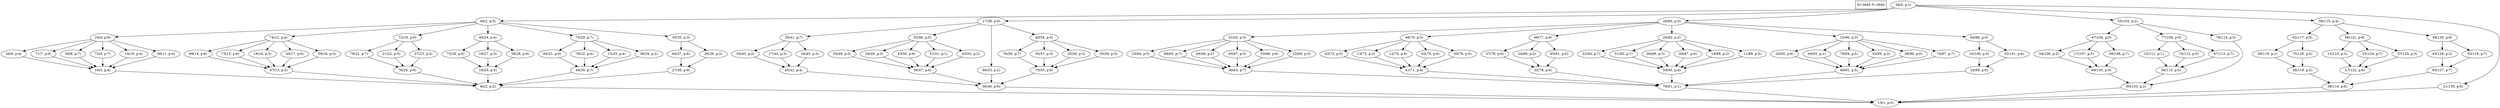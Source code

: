 digraph Task {
i [shape=box, label="D=3940 T=3940"]; 
0 [label="34(0, p:1)"];
1 [label="15(1, p:5)"];
2 [label="46(2, p:5)"];
3 [label="40(3, p:2)"];
4 [label="24(4, p:6)"];
5 [label="10(5, p:4)"];
6 [label="26(6, p:4)"];
7 [label="71(7, p:0)"];
8 [label="58(8, p:7)"];
9 [label="72(9, p:7)"];
10 [label="14(10, p:4)"];
11 [label="38(11, p:4)"];
12 [label="74(12, p:4)"];
13 [label="67(13, p:3)"];
14 [label="69(14, p:6)"];
15 [label="73(15, p:6)"];
16 [label="19(16, p:3)"];
17 [label="30(17, p:0)"];
18 [label="59(18, p:3)"];
19 [label="72(19, p:0)"];
20 [label="76(20, p:6)"];
21 [label="78(21, p:7)"];
22 [label="21(22, p:3)"];
23 [label="57(23, p:3)"];
24 [label="40(24, p:4)"];
25 [label="19(25, p:5)"];
26 [label="75(26, p:6)"];
27 [label="18(27, p:3)"];
28 [label="39(28, p:6)"];
29 [label="73(29, p:7)"];
30 [label="49(30, p:7)"];
31 [label="64(31, p:0)"];
32 [label="78(32, p:4)"];
33 [label="15(33, p:4)"];
34 [label="36(34, p:2)"];
35 [label="35(35, p:3)"];
36 [label="27(36, p:0)"];
37 [label="64(37, p:6)"];
38 [label="26(38, p:3)"];
39 [label="17(39, p:0)"];
40 [label="56(40, p:6)"];
41 [label="30(41, p:7)"];
42 [label="45(42, p:4)"];
43 [label="50(43, p:2)"];
44 [label="17(44, p:3)"];
45 [label="34(45, p:3)"];
46 [label="55(46, p:0)"];
47 [label="38(47, p:6)"];
48 [label="55(48, p:3)"];
49 [label="34(49, p:3)"];
50 [label="43(50, p:6)"];
51 [label="51(51, p:1)"];
52 [label="45(52, p:2)"];
53 [label="66(53, p:2)"];
54 [label="40(54, p:5)"];
55 [label="75(55, p:6)"];
56 [label="76(56, p:7)"];
57 [label="35(57, p:3)"];
58 [label="25(58, p:2)"];
59 [label="35(59, p:5)"];
60 [label="28(60, p:3)"];
61 [label="76(61, p:1)"];
62 [label="31(62, p:5)"];
63 [label="39(63, p:7)"];
64 [label="23(64, p:5)"];
65 [label="69(65, p:7)"];
66 [label="64(66, p:2)"];
67 [label="40(67, p:5)"];
68 [label="53(68, p:6)"];
69 [label="22(69, p:5)"];
70 [label="48(70, p:5)"];
71 [label="41(71, p:4)"];
72 [label="42(72, p:5)"];
73 [label="13(73, p:2)"];
74 [label="12(74, p:6)"];
75 [label="62(75, p:0)"];
76 [label="50(76, p:5)"];
77 [label="69(77, p:6)"];
78 [label="32(78, p:6)"];
79 [label="37(79, p:0)"];
80 [label="24(80, p:2)"];
81 [label="65(81, p:5)"];
82 [label="20(82, p:2)"];
83 [label="59(83, p:4)"];
84 [label="52(84, p:7)"];
85 [label="51(85, p:7)"];
86 [label="66(86, p:3)"];
87 [label="60(87, p:6)"];
88 [label="18(88, p:2)"];
89 [label="11(89, p:5)"];
90 [label="15(90, p:3)"];
91 [label="49(91, p:5)"];
92 [label="20(92, p:6)"];
93 [label="49(93, p:1)"];
94 [label="78(94, p:5)"];
95 [label="33(95, p:3)"];
96 [label="38(96, p:0)"];
97 [label="74(97, p:7)"];
98 [label="64(98, p:0)"];
99 [label="24(99, p:6)"];
100 [label="16(100, p:5)"];
101 [label="32(101, p:6)"];
102 [label="55(102, p:2)"];
103 [label="60(103, p:2)"];
104 [label="47(104, p:0)"];
105 [label="69(105, p:0)"];
106 [label="54(106, p:2)"];
107 [label="17(107, p:5)"];
108 [label="59(108, p:7)"];
109 [label="77(109, p:0)"];
110 [label="56(110, p:5)"];
111 [label="15(111, p:1)"];
112 [label="74(112, p:5)"];
113 [label="67(113, p:7)"];
114 [label="76(114, p:5)"];
115 [label="58(115, p:4)"];
116 [label="38(116, p:6)"];
117 [label="62(117, p:0)"];
118 [label="38(118, p:2)"];
119 [label="58(119, p:1)"];
120 [label="75(120, p:5)"];
121 [label="56(121, p:6)"];
122 [label="27(122, p:6)"];
123 [label="15(123, p:3)"];
124 [label="25(124, p:7)"];
125 [label="37(125, p:3)"];
126 [label="39(126, p:6)"];
127 [label="65(127, p:7)"];
128 [label="43(128, p:3)"];
129 [label="35(129, p:7)"];
130 [label="21(130, p:6)"];
0 -> 2;
0 -> 39;
0 -> 60;
0 -> 102;
0 -> 115;
0 -> 130;
2 -> 4;
2 -> 12;
2 -> 19;
2 -> 24;
2 -> 29;
2 -> 35;
3 -> 1;
4 -> 6;
4 -> 7;
4 -> 8;
4 -> 9;
4 -> 10;
4 -> 11;
5 -> 3;
6 -> 5;
7 -> 5;
8 -> 5;
9 -> 5;
10 -> 5;
11 -> 5;
12 -> 14;
12 -> 15;
12 -> 16;
12 -> 17;
12 -> 18;
13 -> 3;
14 -> 13;
15 -> 13;
16 -> 13;
17 -> 13;
18 -> 13;
19 -> 21;
19 -> 22;
19 -> 23;
20 -> 3;
21 -> 20;
22 -> 20;
23 -> 20;
24 -> 26;
24 -> 27;
24 -> 28;
25 -> 3;
26 -> 25;
27 -> 25;
28 -> 25;
29 -> 31;
29 -> 32;
29 -> 33;
29 -> 34;
30 -> 3;
31 -> 30;
32 -> 30;
33 -> 30;
34 -> 30;
35 -> 37;
35 -> 38;
36 -> 3;
37 -> 36;
38 -> 36;
39 -> 41;
39 -> 46;
39 -> 53;
39 -> 54;
40 -> 1;
41 -> 43;
41 -> 44;
41 -> 45;
42 -> 40;
43 -> 42;
44 -> 42;
45 -> 42;
46 -> 48;
46 -> 49;
46 -> 50;
46 -> 51;
46 -> 52;
47 -> 40;
48 -> 47;
49 -> 47;
50 -> 47;
51 -> 47;
52 -> 47;
53 -> 40;
54 -> 56;
54 -> 57;
54 -> 58;
54 -> 59;
55 -> 40;
56 -> 55;
57 -> 55;
58 -> 55;
59 -> 55;
60 -> 62;
60 -> 70;
60 -> 77;
60 -> 82;
60 -> 90;
60 -> 98;
61 -> 1;
62 -> 64;
62 -> 65;
62 -> 66;
62 -> 67;
62 -> 68;
62 -> 69;
63 -> 61;
64 -> 63;
65 -> 63;
66 -> 63;
67 -> 63;
68 -> 63;
69 -> 63;
70 -> 72;
70 -> 73;
70 -> 74;
70 -> 75;
70 -> 76;
71 -> 61;
72 -> 71;
73 -> 71;
74 -> 71;
75 -> 71;
76 -> 71;
77 -> 79;
77 -> 80;
77 -> 81;
78 -> 61;
79 -> 78;
80 -> 78;
81 -> 78;
82 -> 84;
82 -> 85;
82 -> 86;
82 -> 87;
82 -> 88;
82 -> 89;
83 -> 61;
84 -> 83;
85 -> 83;
86 -> 83;
87 -> 83;
88 -> 83;
89 -> 83;
90 -> 92;
90 -> 93;
90 -> 94;
90 -> 95;
90 -> 96;
90 -> 97;
91 -> 61;
92 -> 91;
93 -> 91;
94 -> 91;
95 -> 91;
96 -> 91;
97 -> 91;
98 -> 100;
98 -> 101;
99 -> 61;
100 -> 99;
101 -> 99;
102 -> 104;
102 -> 109;
102 -> 114;
103 -> 1;
104 -> 106;
104 -> 107;
104 -> 108;
105 -> 103;
106 -> 105;
107 -> 105;
108 -> 105;
109 -> 111;
109 -> 112;
109 -> 113;
110 -> 103;
111 -> 110;
112 -> 110;
113 -> 110;
114 -> 103;
115 -> 117;
115 -> 121;
115 -> 126;
116 -> 1;
117 -> 119;
117 -> 120;
118 -> 116;
119 -> 118;
120 -> 118;
121 -> 123;
121 -> 124;
121 -> 125;
122 -> 116;
123 -> 122;
124 -> 122;
125 -> 122;
126 -> 128;
126 -> 129;
127 -> 116;
128 -> 127;
129 -> 127;
130 -> 1;
}